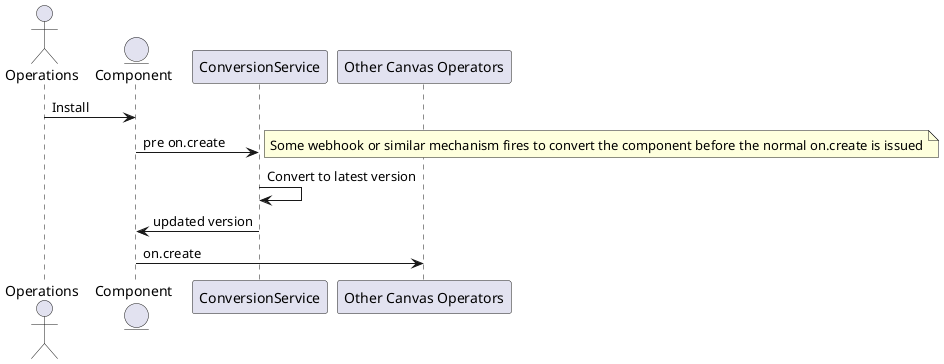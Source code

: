 @startuml

actor Operations
entity Component
participant ConversionService 

participant "Other Canvas Operators"

Component <- Operations : Install
Component -> ConversionService: pre on.create
note right
    Some webhook or similar mechanism fires to convert the component before the normal on.create is issued
end note
ConversionService -> ConversionService: Convert to latest version
ConversionService -> Component: updated version
Component ->  "Other Canvas Operators": on.create

@enduml
